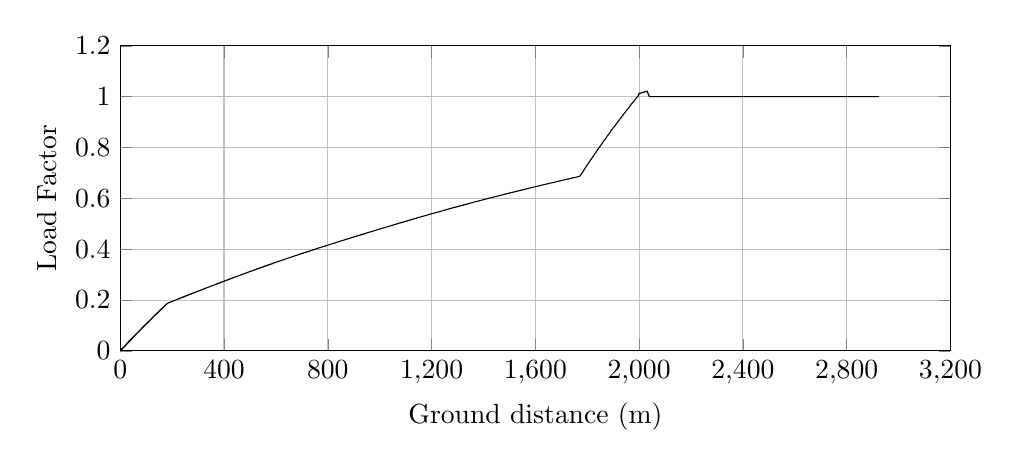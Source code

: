 %LoadFactor_vs_GroundDistance
\begin{tikzpicture}

\begin{axis}[
width=\textwidth,
height=0.45\textwidth,
scaled ticks=false, tick label style={/pgf/number format/fixed},
xmin=0.0,
xmax=3200,
xlabel={Ground distance (m)},
xtick={0,400,800,1200,1600,2000,2400,2800,3200},
xmajorgrids,
ymin=0.0,
ymax=1.20,
ylabel={Load Factor},
ytick={0,0.2,0.4,0.6,0.8,1,1.2},
ymajorgrids,
legend style={at={(1.03,0.5)},anchor=west,draw=black,fill=white,legend cell align=left}
]

\addplot [
color=black,
solid
]
table[row sep=crcr]{
1.36E-8	1.537E-11\\
3.027E-7	3.42E-10\\
2.959E-6	3.345E-9\\
1.539E-5	1.74E-8\\
5.361E-5	6.059E-8\\
1.622E-4	1.833E-7\\
3.721E-4	4.206E-7\\
6.84E-4	7.73E-7\\
0.001	1.241E-6\\
0.002	1.819E-6\\
0.002	2.509E-6\\
0.003	3.253E-6\\
0.004	4.163E-6\\
0.005	5.151E-6\\
0.006	6.283E-6\\
0.007	7.517E-6\\
0.008	8.81E-6\\
0.009	1.025E-5\\
0.01	1.181E-5\\
0.012	1.347E-5\\
0.013	1.521E-5\\
0.015	1.71E-5\\
0.017	1.911E-5\\
0.019	2.117E-5\\
0.021	2.341E-5\\
0.023	2.574E-5\\
0.025	2.821E-5\\
0.027	3.078E-5\\
0.03	3.346E-5\\
0.032	3.621E-5\\
0.035	3.913E-5\\
0.037	4.215E-5\\
0.04	4.53E-5\\
0.043	4.854E-5\\
0.046	5.189E-5\\
0.049	5.534E-5\\
0.052	5.891E-5\\
0.055	6.263E-5\\
0.059	6.644E-5\\
0.062	7.042E-5\\
0.066	7.454E-5\\
0.07	7.87E-5\\
0.073	8.302E-5\\
0.077	8.742E-5\\
0.081	9.195E-5\\
0.085	9.656E-5\\
0.09	1.013E-4\\
0.094	1.062E-4\\
0.098	1.112E-4\\
0.103	1.163E-4\\
0.108	1.216E-4\\
0.112	1.269E-4\\
0.117	1.324E-4\\
0.122	1.38E-4\\
0.127	1.438E-4\\
0.132	1.495E-4\\
0.138	1.555E-4\\
0.143	1.615E-4\\
0.148	1.676E-4\\
0.154	1.739E-4\\
0.16	1.804E-4\\
0.166	1.87E-4\\
0.172	1.938E-4\\
0.178	2.006E-4\\
0.184	2.075E-4\\
0.19	2.145E-4\\
0.196	2.217E-4\\
0.203	2.291E-4\\
0.21	2.367E-4\\
0.216	2.443E-4\\
0.223	2.52E-4\\
0.23	2.597E-4\\
0.237	2.679E-4\\
0.244	2.759E-4\\
0.251	2.84E-4\\
0.259	2.923E-4\\
0.266	3.007E-4\\
0.274	3.093E-4\\
0.282	3.18E-4\\
0.289	3.269E-4\\
0.298	3.36E-4\\
0.306	3.452E-4\\
0.314	3.544E-4\\
0.322	3.637E-4\\
0.33	3.731E-4\\
0.339	3.827E-4\\
0.347	3.923E-4\\
0.356	4.022E-4\\
0.365	4.125E-4\\
0.374	4.226E-4\\
0.384	4.331E-4\\
0.393	4.435E-4\\
0.402	4.541E-4\\
0.412	4.647E-4\\
0.421	4.758E-4\\
0.431	4.867E-4\\
0.441	4.982E-4\\
0.451	5.095E-4\\
0.461	5.209E-4\\
0.472	5.326E-4\\
0.482	5.443E-4\\
0.493	5.565E-4\\
0.504	5.685E-4\\
0.514	5.805E-4\\
0.525	5.93E-4\\
0.536	6.054E-4\\
0.547	6.176E-4\\
0.559	6.304E-4\\
0.57	6.432E-4\\
0.582	6.566E-4\\
0.594	6.7E-4\\
0.605	6.833E-4\\
0.617	6.966E-4\\
0.63	7.105E-4\\
0.642	7.243E-4\\
0.654	7.384E-4\\
0.667	7.527E-4\\
0.68	7.669E-4\\
0.693	7.815E-4\\
0.706	7.963E-4\\
0.718	8.107E-4\\
0.732	8.257E-4\\
0.745	8.406E-4\\
0.759	8.56E-4\\
0.773	8.716E-4\\
0.786	8.872E-4\\
0.8	9.031E-4\\
0.815	9.191E-4\\
0.829	9.356E-4\\
0.844	9.519E-4\\
0.858	9.68E-4\\
0.873	9.844E-4\\
0.888	0.001\\
0.903	0.001\\
0.918	0.001\\
0.934	0.001\\
0.949	0.001\\
0.965	0.001\\
0.98	0.001\\
0.996	0.001\\
1.012	0.001\\
1.028	0.001\\
1.044	0.001\\
1.061	0.001\\
1.077	0.001\\
1.094	0.001\\
1.111	0.001\\
1.128	0.001\\
1.145	0.001\\
1.162	0.001\\
1.18	0.001\\
1.198	0.001\\
1.215	0.001\\
1.234	0.001\\
1.252	0.001\\
1.27	0.001\\
1.289	0.001\\
1.308	0.001\\
1.327	0.001\\
1.346	0.002\\
1.365	0.002\\
1.385	0.002\\
1.405	0.002\\
1.425	0.002\\
1.445	0.002\\
1.466	0.002\\
1.485	0.002\\
1.505	0.002\\
1.526	0.002\\
1.546	0.002\\
1.567	0.002\\
1.588	0.002\\
1.609	0.002\\
1.63	0.002\\
1.652	0.002\\
1.674	0.002\\
1.696	0.002\\
1.717	0.002\\
1.74	0.002\\
1.763	0.002\\
1.786	0.002\\
1.809	0.002\\
1.832	0.002\\
1.856	0.002\\
1.879	0.002\\
1.903	0.002\\
1.927	0.002\\
1.952	0.002\\
1.976	0.002\\
2.0	0.002\\
2.025	0.002\\
2.05	0.002\\
2.075	0.002\\
2.1	0.002\\
2.126	0.002\\
2.152	0.002\\
2.177	0.002\\
2.203	0.002\\
2.23	0.003\\
2.257	0.003\\
2.284	0.003\\
2.311	0.003\\
2.339	0.003\\
2.366	0.003\\
2.394	0.003\\
2.422	0.003\\
2.45	0.003\\
2.479	0.003\\
2.507	0.003\\
2.535	0.003\\
2.563	0.003\\
2.592	0.003\\
2.621	0.003\\
2.65	0.003\\
2.68	0.003\\
2.709	0.003\\
2.74	0.003\\
2.77	0.003\\
2.801	0.003\\
2.832	0.003\\
2.862	0.003\\
2.893	0.003\\
2.924	0.003\\
2.955	0.003\\
2.987	0.003\\
3.019	0.003\\
3.051	0.003\\
3.083	0.003\\
3.115	0.003\\
3.149	0.004\\
3.182	0.004\\
3.214	0.004\\
3.248	0.004\\
3.282	0.004\\
3.316	0.004\\
3.351	0.004\\
3.386	0.004\\
3.422	0.004\\
3.456	0.004\\
3.491	0.004\\
3.526	0.004\\
3.561	0.004\\
3.597	0.004\\
3.633	0.004\\
3.67	0.004\\
3.708	0.004\\
3.745	0.004\\
3.783	0.004\\
3.821	0.004\\
3.859	0.004\\
3.897	0.004\\
3.935	0.004\\
3.974	0.004\\
4.012	0.005\\
4.052	0.005\\
4.09	0.005\\
4.129	0.005\\
4.168	0.005\\
4.208	0.005\\
4.248	0.005\\
4.289	0.005\\
4.33	0.005\\
4.371	0.005\\
4.412	0.005\\
4.454	0.005\\
4.495	0.005\\
4.537	0.005\\
4.581	0.005\\
4.623	0.005\\
4.666	0.005\\
4.709	0.005\\
4.752	0.005\\
4.796	0.005\\
4.841	0.005\\
4.885	0.005\\
4.929	0.006\\
4.973	0.006\\
5.017	0.006\\
5.063	0.006\\
5.108	0.006\\
5.154	0.006\\
5.199	0.006\\
5.244	0.006\\
5.292	0.006\\
5.338	0.006\\
5.386	0.006\\
5.434	0.006\\
5.481	0.006\\
5.53	0.006\\
5.579	0.006\\
5.626	0.006\\
5.675	0.006\\
5.725	0.006\\
5.774	0.006\\
5.826	0.007\\
5.874	0.007\\
5.923	0.007\\
5.973	0.007\\
6.023	0.007\\
6.074	0.007\\
6.125	0.007\\
6.177	0.007\\
6.23	0.007\\
6.283	0.007\\
6.335	0.007\\
6.388	0.007\\
6.441	0.007\\
6.495	0.007\\
6.55	0.007\\
6.604	0.007\\
6.658	0.007\\
6.712	0.007\\
6.767	0.008\\
6.822	0.008\\
6.877	0.008\\
6.934	0.008\\
6.989	0.008\\
7.046	0.008\\
7.103	0.008\\
7.16	0.008\\
7.218	0.008\\
7.277	0.008\\
7.335	0.008\\
7.393	0.008\\
7.452	0.008\\
7.512	0.008\\
7.573	0.008\\
7.632	0.009\\
7.693	0.009\\
7.753	0.009\\
7.814	0.009\\
7.876	0.009\\
7.938	0.009\\
8.001	0.009\\
8.065	0.009\\
8.127	0.009\\
8.19	0.009\\
8.253	0.009\\
8.316	0.009\\
8.38	0.009\\
8.445	0.009\\
8.51	0.009\\
8.574	0.01\\
8.639	0.01\\
8.707	0.01\\
8.773	0.01\\
8.839	0.01\\
8.906	0.01\\
8.972	0.01\\
9.039	0.01\\
9.107	0.01\\
9.175	0.01\\
9.244	0.01\\
9.312	0.01\\
9.382	0.01\\
9.451	0.011\\
9.521	0.011\\
9.591	0.011\\
9.662	0.011\\
9.734	0.011\\
9.806	0.011\\
9.878	0.011\\
9.952	0.011\\
10.024	0.011\\
10.096	0.011\\
10.168	0.011\\
10.241	0.011\\
10.315	0.011\\
10.39	0.012\\
10.465	0.012\\
10.541	0.012\\
10.618	0.012\\
10.693	0.012\\
10.77	0.012\\
10.847	0.012\\
10.925	0.012\\
11.003	0.012\\
11.082	0.012\\
11.159	0.012\\
11.239	0.012\\
11.317	0.013\\
11.396	0.013\\
11.478	0.013\\
11.557	0.013\\
11.637	0.013\\
11.718	0.013\\
11.8	0.013\\
11.882	0.013\\
11.964	0.013\\
12.046	0.013\\
12.13	0.013\\
12.214	0.014\\
12.296	0.014\\
12.381	0.014\\
12.465	0.014\\
12.55	0.014\\
12.635	0.014\\
12.721	0.014\\
12.807	0.014\\
12.893	0.014\\
12.978	0.014\\
13.065	0.014\\
13.152	0.015\\
13.241	0.015\\
13.33	0.015\\
13.417	0.015\\
13.507	0.015\\
13.596	0.015\\
13.687	0.015\\
13.779	0.015\\
13.873	0.015\\
13.964	0.015\\
14.056	0.016\\
14.149	0.016\\
14.243	0.016\\
14.339	0.016\\
14.431	0.016\\
14.524	0.016\\
14.619	0.016\\
14.715	0.016\\
14.81	0.016\\
14.903	0.016\\
15.001	0.017\\
15.098	0.017\\
15.197	0.017\\
15.295	0.017\\
15.393	0.017\\
15.49	0.017\\
15.588	0.017\\
15.688	0.017\\
15.787	0.017\\
15.887	0.018\\
15.988	0.018\\
16.088	0.018\\
16.191	0.018\\
16.292	0.018\\
16.396	0.018\\
16.498	0.018\\
16.601	0.018\\
16.706	0.018\\
16.811	0.019\\
16.918	0.019\\
17.023	0.019\\
17.129	0.019\\
17.235	0.019\\
17.341	0.019\\
17.448	0.019\\
17.557	0.019\\
17.666	0.019\\
17.775	0.02\\
17.885	0.02\\
17.996	0.02\\
18.109	0.02\\
18.22	0.02\\
18.333	0.02\\
18.445	0.02\\
18.557	0.02\\
18.669	0.021\\
18.782	0.021\\
18.896	0.021\\
19.009	0.021\\
19.124	0.021\\
19.241	0.021\\
19.355	0.021\\
19.47	0.021\\
19.585	0.022\\
19.705	0.022\\
19.821	0.022\\
19.941	0.022\\
20.061	0.022\\
20.177	0.022\\
20.298	0.022\\
20.42	0.022\\
20.542	0.023\\
20.662	0.023\\
20.784	0.023\\
20.904	0.023\\
21.028	0.023\\
21.148	0.023\\
21.271	0.023\\
21.393	0.024\\
21.514	0.024\\
21.637	0.024\\
21.759	0.024\\
21.885	0.024\\
22.01	0.024\\
22.136	0.024\\
22.264	0.024\\
22.393	0.025\\
22.521	0.025\\
22.649	0.025\\
22.775	0.025\\
22.903	0.025\\
23.032	0.025\\
23.163	0.025\\
23.295	0.026\\
23.427	0.026\\
23.559	0.026\\
23.687	0.026\\
23.818	0.026\\
23.948	0.026\\
24.077	0.026\\
24.21	0.027\\
24.345	0.027\\
24.477	0.027\\
24.61	0.027\\
24.747	0.027\\
24.883	0.027\\
25.017	0.027\\
25.154	0.028\\
25.29	0.028\\
25.425	0.028\\
25.562	0.028\\
25.701	0.028\\
25.837	0.028\\
25.975	0.028\\
26.003	0.029\\
26.021	0.029\\
26.031	0.029\\
26.058	0.029\\
26.061	0.029\\
26.064	0.029\\
26.066	0.029\\
26.068	0.029\\
26.07	0.029\\
26.078	0.029\\
26.103	0.029\\
26.167	0.029\\
26.298	0.029\\
26.427	0.029\\
26.556	0.029\\
26.686	0.029\\
26.818	0.029\\
26.949	0.03\\
27.08	0.03\\
27.215	0.03\\
27.348	0.03\\
27.482	0.03\\
27.617	0.03\\
27.753	0.03\\
27.889	0.031\\
28.024	0.031\\
28.161	0.031\\
28.298	0.031\\
28.435	0.031\\
28.574	0.031\\
28.714	0.031\\
28.853	0.032\\
28.992	0.032\\
29.133	0.032\\
29.275	0.032\\
29.416	0.032\\
29.558	0.032\\
29.702	0.033\\
29.847	0.033\\
29.99	0.033\\
30.132	0.033\\
30.277	0.033\\
30.422	0.033\\
30.566	0.033\\
30.712	0.034\\
30.857	0.034\\
31.007	0.034\\
31.154	0.034\\
31.303	0.034\\
31.451	0.034\\
31.603	0.035\\
31.755	0.035\\
31.906	0.035\\
32.056	0.035\\
32.21	0.035\\
32.36	0.035\\
32.512	0.036\\
32.665	0.036\\
32.821	0.036\\
32.977	0.036\\
33.131	0.036\\
33.289	0.036\\
33.444	0.037\\
33.6	0.037\\
33.757	0.037\\
33.917	0.037\\
34.074	0.037\\
34.233	0.037\\
34.393	0.038\\
34.554	0.038\\
34.714	0.038\\
34.876	0.038\\
35.037	0.038\\
35.2	0.038\\
35.363	0.039\\
35.527	0.039\\
35.691	0.039\\
35.855	0.039\\
36.017	0.039\\
36.182	0.04\\
36.349	0.04\\
36.514	0.04\\
36.681	0.04\\
36.846	0.04\\
37.013	0.04\\
37.182	0.041\\
37.351	0.041\\
37.52	0.041\\
37.69	0.041\\
37.86	0.041\\
38.028	0.042\\
38.199	0.042\\
38.373	0.042\\
38.547	0.042\\
38.719	0.042\\
38.892	0.042\\
39.062	0.043\\
39.238	0.043\\
39.412	0.043\\
39.585	0.043\\
39.761	0.043\\
39.937	0.044\\
40.114	0.044\\
40.291	0.044\\
40.468	0.044\\
40.646	0.044\\
40.824	0.045\\
41.001	0.045\\
41.18	0.045\\
41.36	0.045\\
41.539	0.045\\
41.72	0.045\\
41.899	0.046\\
42.081	0.046\\
42.265	0.046\\
42.445	0.046\\
42.627	0.046\\
42.811	0.047\\
42.994	0.047\\
43.178	0.047\\
43.362	0.047\\
43.546	0.047\\
43.732	0.048\\
43.917	0.048\\
44.105	0.048\\
44.294	0.048\\
44.479	0.048\\
44.665	0.049\\
44.852	0.049\\
45.038	0.049\\
45.227	0.049\\
45.416	0.049\\
45.605	0.05\\
45.794	0.05\\
45.987	0.05\\
46.178	0.05\\
46.368	0.05\\
46.559	0.051\\
46.751	0.051\\
46.942	0.051\\
47.137	0.051\\
47.334	0.051\\
47.53	0.052\\
47.723	0.052\\
47.919	0.052\\
48.113	0.052\\
48.311	0.052\\
48.509	0.053\\
48.705	0.053\\
48.903	0.053\\
49.1	0.053\\
49.297	0.054\\
49.495	0.054\\
49.694	0.054\\
49.895	0.054\\
50.097	0.054\\
50.296	0.055\\
50.498	0.055\\
50.7	0.055\\
50.903	0.055\\
51.105	0.055\\
51.308	0.056\\
51.51	0.056\\
51.714	0.056\\
51.918	0.056\\
52.121	0.057\\
52.326	0.057\\
52.532	0.057\\
52.739	0.057\\
52.944	0.057\\
53.154	0.058\\
53.361	0.058\\
53.571	0.058\\
53.778	0.058\\
53.988	0.058\\
54.196	0.059\\
54.407	0.059\\
54.617	0.059\\
54.827	0.059\\
55.04	0.06\\
55.254	0.06\\
55.467	0.06\\
55.681	0.06\\
55.895	0.061\\
56.109	0.061\\
56.326	0.061\\
56.542	0.061\\
56.761	0.061\\
56.977	0.062\\
57.196	0.062\\
57.413	0.062\\
57.634	0.062\\
57.854	0.063\\
58.074	0.063\\
58.294	0.063\\
58.516	0.063\\
58.738	0.063\\
58.96	0.064\\
59.183	0.064\\
59.406	0.064\\
59.631	0.064\\
59.856	0.065\\
60.084	0.065\\
60.308	0.065\\
60.535	0.065\\
60.764	0.066\\
60.991	0.066\\
61.218	0.066\\
61.447	0.066\\
61.674	0.067\\
61.907	0.067\\
62.137	0.067\\
62.366	0.067\\
62.596	0.068\\
62.828	0.068\\
63.06	0.068\\
63.293	0.068\\
63.526	0.069\\
63.76	0.069\\
63.993	0.069\\
64.231	0.069\\
64.471	0.069\\
64.709	0.07\\
64.949	0.07\\
65.187	0.07\\
65.427	0.07\\
65.666	0.071\\
65.909	0.071\\
66.151	0.071\\
66.395	0.071\\
66.638	0.072\\
66.882	0.072\\
67.124	0.072\\
67.368	0.073\\
67.616	0.073\\
67.861	0.073\\
68.11	0.073\\
68.356	0.074\\
68.605	0.074\\
68.855	0.074\\
69.104	0.074\\
69.358	0.075\\
69.612	0.075\\
69.863	0.075\\
70.117	0.075\\
70.371	0.076\\
70.625	0.076\\
70.88	0.076\\
71.135	0.076\\
71.395	0.077\\
71.653	0.077\\
71.915	0.077\\
72.172	0.077\\
72.433	0.078\\
72.693	0.078\\
72.956	0.078\\
73.217	0.079\\
73.482	0.079\\
73.743	0.079\\
74.008	0.079\\
74.275	0.08\\
74.545	0.08\\
74.816	0.08\\
75.083	0.08\\
75.354	0.081\\
75.628	0.081\\
75.899	0.081\\
76.17	0.082\\
76.443	0.082\\
76.716	0.082\\
76.993	0.082\\
77.27	0.083\\
77.548	0.083\\
77.826	0.083\\
78.104	0.084\\
78.386	0.084\\
78.669	0.084\\
78.954	0.084\\
79.237	0.085\\
79.519	0.085\\
79.806	0.085\\
80.092	0.086\\
80.379	0.086\\
80.669	0.086\\
80.96	0.087\\
81.251	0.087\\
81.543	0.087\\
81.836	0.087\\
82.131	0.088\\
82.428	0.088\\
82.728	0.088\\
83.027	0.089\\
83.33	0.089\\
83.63	0.089\\
83.93	0.09\\
84.234	0.09\\
84.537	0.09\\
84.841	0.091\\
85.148	0.091\\
85.455	0.091\\
85.762	0.091\\
86.072	0.092\\
86.384	0.092\\
86.697	0.092\\
87.012	0.093\\
87.327	0.093\\
87.645	0.093\\
87.962	0.094\\
88.278	0.094\\
88.601	0.094\\
88.921	0.095\\
89.242	0.095\\
89.566	0.095\\
89.888	0.096\\
90.214	0.096\\
90.541	0.096\\
90.867	0.097\\
91.197	0.097\\
91.527	0.097\\
91.856	0.098\\
92.191	0.098\\
92.528	0.098\\
92.867	0.099\\
93.203	0.099\\
93.537	0.099\\
93.876	0.1\\
94.209	0.1\\
94.55	0.1\\
94.891	0.101\\
95.231	0.101\\
95.574	0.101\\
95.914	0.102\\
96.257	0.102\\
96.6	0.103\\
96.942	0.103\\
97.286	0.103\\
97.629	0.104\\
97.971	0.104\\
98.312	0.104\\
98.656	0.105\\
99.001	0.105\\
99.35	0.105\\
99.695	0.106\\
100.041	0.106\\
100.386	0.106\\
100.729	0.107\\
101.074	0.107\\
101.419	0.107\\
101.763	0.108\\
102.111	0.108\\
102.456	0.108\\
102.798	0.109\\
103.141	0.109\\
103.485	0.109\\
103.829	0.11\\
104.172	0.11\\
104.512	0.111\\
104.86	0.111\\
105.205	0.111\\
105.548	0.112\\
105.888	0.112\\
106.233	0.112\\
106.575	0.113\\
106.916	0.113\\
107.257	0.113\\
107.599	0.114\\
107.937	0.114\\
108.275	0.114\\
108.288	0.114\\
108.3	0.114\\
108.309	0.114\\
108.317	0.114\\
108.325	0.114\\
108.339	0.114\\
108.351	0.114\\
108.395	0.114\\
108.53	0.115\\
108.799	0.115\\
109.105	0.115\\
109.415	0.115\\
109.723	0.116\\
110.032	0.116\\
110.341	0.116\\
110.653	0.117\\
110.971	0.117\\
111.289	0.117\\
111.609	0.118\\
111.928	0.118\\
112.248	0.118\\
112.572	0.119\\
112.895	0.119\\
113.22	0.119\\
113.549	0.12\\
113.877	0.12\\
114.209	0.12\\
114.541	0.121\\
114.878	0.121\\
115.216	0.121\\
115.555	0.122\\
115.897	0.122\\
116.24	0.122\\
116.585	0.123\\
116.928	0.123\\
117.275	0.123\\
117.624	0.124\\
117.974	0.124\\
118.327	0.125\\
118.682	0.125\\
119.039	0.125\\
119.397	0.126\\
119.755	0.126\\
120.113	0.126\\
120.474	0.127\\
120.841	0.127\\
121.205	0.127\\
121.573	0.128\\
121.941	0.128\\
122.31	0.129\\
122.683	0.129\\
123.053	0.129\\
123.428	0.13\\
123.804	0.13\\
124.178	0.13\\
124.552	0.131\\
124.926	0.131\\
125.305	0.132\\
125.681	0.132\\
126.061	0.132\\
126.445	0.133\\
126.827	0.133\\
127.207	0.133\\
127.593	0.134\\
127.971	0.134\\
128.355	0.135\\
128.737	0.135\\
129.12	0.135\\
129.501	0.136\\
129.884	0.136\\
130.268	0.137\\
130.652	0.137\\
131.037	0.137\\
131.423	0.138\\
131.809	0.138\\
132.193	0.138\\
132.58	0.139\\
132.962	0.139\\
133.345	0.14\\
133.728	0.14\\
134.115	0.14\\
134.501	0.141\\
134.886	0.141\\
135.27	0.142\\
135.651	0.142\\
136.035	0.142\\
136.417	0.143\\
136.799	0.143\\
137.18	0.143\\
137.564	0.144\\
137.945	0.144\\
138.33	0.145\\
138.713	0.145\\
139.096	0.145\\
139.48	0.146\\
139.863	0.146\\
140.247	0.147\\
140.632	0.147\\
141.016	0.147\\
141.4	0.148\\
141.784	0.148\\
142.167	0.148\\
142.552	0.149\\
142.936	0.149\\
143.322	0.15\\
143.706	0.15\\
144.09	0.15\\
144.477	0.151\\
144.864	0.151\\
145.248	0.151\\
145.63	0.152\\
146.013	0.152\\
146.397	0.153\\
146.78	0.153\\
147.165	0.153\\
147.547	0.154\\
147.931	0.154\\
148.315	0.155\\
148.7	0.155\\
149.087	0.155\\
149.471	0.156\\
149.855	0.156\\
150.238	0.156\\
150.622	0.157\\
151.008	0.157\\
151.395	0.158\\
151.78	0.158\\
152.165	0.158\\
152.551	0.159\\
152.94	0.159\\
153.325	0.159\\
153.712	0.16\\
154.1	0.16\\
154.489	0.161\\
154.879	0.161\\
155.268	0.161\\
155.656	0.162\\
156.044	0.162\\
156.435	0.163\\
156.821	0.163\\
157.211	0.163\\
157.6	0.164\\
157.99	0.164\\
158.381	0.164\\
158.773	0.165\\
159.164	0.165\\
159.554	0.166\\
159.946	0.166\\
160.338	0.166\\
160.73	0.167\\
161.124	0.167\\
161.519	0.167\\
161.914	0.168\\
162.31	0.168\\
162.706	0.169\\
163.103	0.169\\
163.5	0.169\\
163.896	0.17\\
164.293	0.17\\
164.688	0.171\\
165.086	0.171\\
165.485	0.171\\
165.883	0.172\\
166.282	0.172\\
166.683	0.173\\
167.085	0.173\\
167.486	0.173\\
167.889	0.174\\
168.29	0.174\\
168.692	0.174\\
169.097	0.175\\
169.501	0.175\\
169.907	0.176\\
170.312	0.176\\
170.718	0.176\\
171.124	0.177\\
171.533	0.177\\
171.942	0.178\\
172.35	0.178\\
172.76	0.178\\
173.171	0.179\\
173.583	0.179\\
173.993	0.18\\
174.401	0.18\\
174.816	0.18\\
175.23	0.181\\
175.643	0.181\\
176.054	0.182\\
176.469	0.182\\
176.883	0.182\\
177.3	0.183\\
177.719	0.183\\
178.135	0.184\\
178.555	0.184\\
178.975	0.184\\
179.397	0.185\\
179.818	0.185\\
180.241	0.186\\
180.666	0.186\\
181.09	0.186\\
181.514	0.187\\
181.611	0.187\\
181.938	0.187\\
182.363	0.187\\
183.208	0.188\\
184.086	0.188\\
184.964	0.188\\
185.846	0.189\\
186.726	0.189\\
187.618	0.19\\
188.504	0.19\\
189.393	0.19\\
190.283	0.191\\
191.176	0.191\\
192.066	0.191\\
192.962	0.192\\
193.856	0.192\\
194.761	0.193\\
195.671	0.193\\
196.574	0.193\\
197.491	0.194\\
198.403	0.194\\
199.321	0.194\\
200.235	0.195\\
201.149	0.195\\
202.068	0.196\\
202.986	0.196\\
203.91	0.196\\
204.835	0.197\\
205.762	0.197\\
206.694	0.197\\
207.628	0.198\\
208.56	0.198\\
209.499	0.199\\
210.44	0.199\\
211.375	0.199\\
212.318	0.2\\
213.271	0.2\\
214.218	0.201\\
215.175	0.201\\
216.132	0.201\\
217.082	0.202\\
218.037	0.202\\
218.992	0.202\\
219.953	0.203\\
220.913	0.203\\
221.882	0.204\\
222.853	0.204\\
223.821	0.204\\
224.792	0.205\\
225.779	0.205\\
226.759	0.206\\
227.738	0.206\\
228.719	0.206\\
229.716	0.207\\
230.713	0.207\\
231.71	0.208\\
232.71	0.208\\
233.705	0.208\\
234.71	0.209\\
235.714	0.209\\
236.732	0.21\\
237.747	0.21\\
238.761	0.211\\
239.785	0.211\\
240.81	0.211\\
241.835	0.212\\
242.864	0.212\\
243.891	0.213\\
244.925	0.213\\
245.954	0.213\\
246.987	0.214\\
248.037	0.214\\
249.07	0.215\\
250.122	0.215\\
251.191	0.216\\
252.253	0.216\\
253.306	0.216\\
254.37	0.217\\
255.431	0.217\\
256.51	0.218\\
257.591	0.218\\
258.684	0.219\\
259.764	0.219\\
260.858	0.219\\
261.944	0.22\\
263.042	0.22\\
264.16	0.221\\
265.27	0.221\\
266.384	0.222\\
267.485	0.222\\
268.591	0.223\\
269.716	0.223\\
270.845	0.223\\
271.989	0.224\\
273.129	0.224\\
274.26	0.225\\
275.414	0.225\\
276.574	0.226\\
277.726	0.226\\
278.873	0.227\\
280.029	0.227\\
281.177	0.228\\
282.352	0.228\\
283.552	0.228\\
284.758	0.229\\
285.942	0.229\\
287.122	0.23\\
288.338	0.23\\
289.546	0.231\\
290.762	0.231\\
291.975	0.232\\
293.197	0.232\\
294.443	0.233\\
295.675	0.233\\
296.914	0.234\\
298.177	0.234\\
299.457	0.235\\
300.711	0.235\\
301.969	0.236\\
303.249	0.236\\
304.511	0.237\\
305.789	0.237\\
307.057	0.238\\
308.361	0.238\\
309.644	0.239\\
310.935	0.239\\
312.225	0.24\\
313.534	0.24\\
314.841	0.241\\
316.14	0.241\\
317.444	0.242\\
318.746	0.242\\
320.063	0.243\\
321.376	0.243\\
322.716	0.244\\
324.024	0.244\\
325.343	0.245\\
326.667	0.246\\
327.979	0.246\\
329.294	0.247\\
330.619	0.247\\
331.929	0.248\\
333.24	0.248\\
334.558	0.249\\
335.863	0.249\\
337.168	0.25\\
338.482	0.25\\
339.774	0.251\\
341.077	0.251\\
342.377	0.252\\
343.662	0.252\\
344.931	0.253\\
346.209	0.253\\
347.479	0.254\\
348.746	0.254\\
350.002	0.255\\
351.263	0.255\\
352.522	0.256\\
353.784	0.256\\
355.036	0.257\\
356.284	0.257\\
356.533	0.257\\
356.702	0.257\\
356.786	0.257\\
356.843	0.257\\
356.888	0.257\\
356.919	0.257\\
356.962	0.257\\
356.986	0.257\\
356.996	0.257\\
357.006	0.257\\
357.054	0.257\\
357.209	0.257\\
357.668	0.258\\
358.588	0.258\\
359.661	0.258\\
360.745	0.259\\
361.83	0.259\\
362.927	0.26\\
364.029	0.26\\
365.137	0.261\\
366.249	0.261\\
367.361	0.261\\
368.486	0.262\\
369.616	0.262\\
370.756	0.263\\
371.904	0.263\\
373.045	0.264\\
374.198	0.264\\
375.354	0.265\\
376.514	0.265\\
377.684	0.265\\
378.858	0.266\\
380.037	0.266\\
381.222	0.267\\
382.417	0.267\\
383.615	0.268\\
384.821	0.268\\
386.044	0.269\\
387.276	0.269\\
388.51	0.27\\
389.737	0.27\\
390.981	0.271\\
392.232	0.271\\
393.481	0.272\\
394.742	0.272\\
396.02	0.273\\
397.28	0.273\\
398.573	0.274\\
399.85	0.274\\
401.123	0.275\\
402.424	0.275\\
403.732	0.276\\
405.036	0.276\\
406.339	0.277\\
407.651	0.277\\
408.96	0.278\\
410.276	0.278\\
411.591	0.279\\
412.912	0.279\\
414.226	0.28\\
415.534	0.28\\
416.846	0.281\\
418.159	0.281\\
419.473	0.282\\
420.801	0.282\\
422.123	0.283\\
423.434	0.283\\
424.749	0.284\\
426.052	0.284\\
427.362	0.285\\
428.662	0.285\\
429.975	0.286\\
431.282	0.286\\
432.578	0.287\\
433.876	0.287\\
435.176	0.288\\
436.477	0.288\\
437.777	0.289\\
439.072	0.289\\
440.345	0.29\\
441.63	0.29\\
442.911	0.291\\
444.191	0.291\\
445.464	0.292\\
446.739	0.292\\
448.014	0.293\\
449.29	0.293\\
450.55	0.294\\
451.814	0.294\\
453.07	0.294\\
454.332	0.295\\
455.585	0.295\\
456.842	0.296\\
458.098	0.296\\
459.335	0.297\\
460.593	0.297\\
461.841	0.298\\
463.084	0.298\\
464.336	0.299\\
465.589	0.299\\
466.826	0.3\\
468.071	0.3\\
469.307	0.301\\
470.558	0.301\\
471.799	0.302\\
473.035	0.302\\
474.272	0.302\\
475.509	0.303\\
476.748	0.303\\
477.987	0.304\\
479.227	0.304\\
480.46	0.305\\
481.696	0.305\\
482.927	0.306\\
484.152	0.306\\
485.38	0.307\\
486.615	0.307\\
487.844	0.308\\
489.07	0.308\\
490.3	0.309\\
491.524	0.309\\
492.755	0.309\\
493.988	0.31\\
495.215	0.31\\
496.434	0.311\\
497.656	0.311\\
498.877	0.312\\
500.106	0.312\\
501.333	0.313\\
502.565	0.313\\
503.783	0.314\\
505.002	0.314\\
506.229	0.314\\
507.458	0.315\\
508.683	0.315\\
509.918	0.316\\
511.142	0.316\\
512.366	0.317\\
513.589	0.317\\
514.807	0.318\\
516.031	0.318\\
517.256	0.319\\
518.48	0.319\\
519.706	0.319\\
520.932	0.32\\
522.16	0.32\\
523.391	0.321\\
524.614	0.321\\
525.84	0.322\\
527.062	0.322\\
528.297	0.323\\
529.526	0.323\\
530.761	0.323\\
531.993	0.324\\
533.225	0.324\\
534.458	0.325\\
535.688	0.325\\
536.92	0.326\\
538.149	0.326\\
539.381	0.327\\
540.61	0.327\\
541.85	0.328\\
543.083	0.328\\
544.319	0.328\\
545.559	0.329\\
546.791	0.329\\
548.034	0.33\\
549.272	0.33\\
550.517	0.331\\
551.762	0.331\\
552.998	0.332\\
554.243	0.332\\
555.484	0.333\\
556.732	0.333\\
557.98	0.333\\
559.227	0.334\\
560.477	0.334\\
561.725	0.335\\
562.976	0.335\\
564.223	0.336\\
565.476	0.336\\
566.728	0.337\\
567.981	0.337\\
569.242	0.337\\
570.508	0.338\\
571.765	0.338\\
573.023	0.339\\
574.28	0.339\\
575.542	0.34\\
576.806	0.34\\
578.07	0.341\\
579.338	0.341\\
580.602	0.342\\
581.871	0.342\\
583.148	0.342\\
584.416	0.343\\
585.693	0.343\\
586.969	0.344\\
588.24	0.344\\
589.52	0.345\\
590.802	0.345\\
592.079	0.346\\
593.361	0.346\\
594.649	0.347\\
595.935	0.347\\
597.219	0.347\\
598.503	0.348\\
599.797	0.348\\
601.085	0.349\\
602.369	0.349\\
603.665	0.35\\
604.965	0.35\\
606.263	0.351\\
607.56	0.351\\
608.86	0.352\\
610.163	0.352\\
611.464	0.353\\
612.771	0.353\\
614.077	0.353\\
615.387	0.354\\
616.703	0.354\\
618.012	0.355\\
619.317	0.355\\
620.634	0.356\\
621.945	0.356\\
623.258	0.357\\
624.583	0.357\\
625.911	0.358\\
627.234	0.358\\
628.561	0.358\\
629.891	0.359\\
631.225	0.359\\
632.564	0.36\\
633.902	0.36\\
635.24	0.361\\
636.579	0.361\\
637.914	0.362\\
639.259	0.362\\
640.608	0.363\\
641.956	0.363\\
643.311	0.364\\
644.664	0.364\\
646.02	0.365\\
647.377	0.365\\
648.743	0.366\\
650.104	0.366\\
651.474	0.366\\
652.844	0.367\\
654.218	0.367\\
655.589	0.368\\
656.967	0.368\\
658.344	0.369\\
659.729	0.369\\
661.112	0.37\\
662.505	0.37\\
663.89	0.371\\
665.274	0.371\\
666.664	0.372\\
668.064	0.372\\
669.464	0.373\\
670.868	0.373\\
672.28	0.374\\
673.687	0.374\\
675.104	0.375\\
676.515	0.375\\
677.931	0.376\\
679.355	0.376\\
680.773	0.376\\
682.187	0.377\\
683.616	0.377\\
685.054	0.378\\
686.485	0.378\\
687.926	0.379\\
689.363	0.379\\
690.804	0.38\\
692.255	0.38\\
693.702	0.381\\
695.156	0.381\\
696.621	0.382\\
698.087	0.382\\
699.546	0.383\\
701.012	0.383\\
702.477	0.384\\
703.946	0.384\\
705.421	0.385\\
706.9	0.385\\
708.391	0.386\\
709.88	0.386\\
711.378	0.387\\
712.878	0.387\\
714.376	0.388\\
715.889	0.388\\
717.397	0.389\\
718.907	0.389\\
720.424	0.39\\
721.946	0.39\\
723.47	0.391\\
725.0	0.391\\
726.537	0.392\\
728.08	0.392\\
729.622	0.393\\
731.164	0.393\\
732.727	0.394\\
734.285	0.394\\
735.849	0.395\\
737.425	0.396\\
739.003	0.396\\
740.578	0.397\\
742.166	0.397\\
743.75	0.398\\
745.346	0.398\\
746.947	0.399\\
748.555	0.399\\
750.165	0.4\\
751.79	0.4\\
753.408	0.401\\
755.042	0.401\\
756.679	0.402\\
758.326	0.402\\
759.981	0.403\\
761.628	0.404\\
763.286	0.404\\
764.955	0.405\\
766.632	0.405\\
768.308	0.406\\
769.998	0.406\\
771.693	0.407\\
773.39	0.407\\
775.099	0.408\\
776.822	0.408\\
778.548	0.409\\
780.284	0.41\\
782.033	0.41\\
783.779	0.411\\
785.535	0.411\\
787.304	0.412\\
789.078	0.412\\
790.859	0.413\\
792.656	0.414\\
794.459	0.414\\
796.29	0.415\\
798.116	0.415\\
799.954	0.416\\
801.805	0.417\\
803.671	0.417\\
805.542	0.418\\
807.438	0.418\\
809.334	0.419\\
811.251	0.42\\
813.18	0.42\\
815.14	0.421\\
817.096	0.422\\
819.087	0.422\\
821.091	0.423\\
823.104	0.423\\
825.141	0.424\\
827.199	0.425\\
829.284	0.425\\
831.386	0.426\\
833.518	0.427\\
835.651	0.428\\
837.816	0.428\\
840.018	0.429\\
842.244	0.43\\
844.487	0.43\\
846.751	0.431\\
849.044	0.432\\
851.371	0.433\\
853.711	0.433\\
856.074	0.434\\
858.435	0.435\\
860.792	0.436\\
863.151	0.436\\
865.51	0.437\\
867.825	0.438\\
870.117	0.439\\
872.401	0.439\\
874.672	0.44\\
876.911	0.441\\
879.139	0.441\\
881.325	0.442\\
883.502	0.443\\
885.633	0.443\\
887.766	0.444\\
889.873	0.445\\
891.969	0.445\\
894.052	0.446\\
896.109	0.447\\
898.156	0.447\\
900.182	0.448\\
902.197	0.449\\
904.2	0.449\\
906.176	0.45\\
908.146	0.451\\
910.101	0.451\\
912.054	0.452\\
913.987	0.452\\
915.909	0.453\\
917.824	0.454\\
919.724	0.454\\
921.614	0.455\\
923.5	0.455\\
925.37	0.456\\
927.237	0.457\\
929.095	0.457\\
929.463	0.457\\
929.74	0.457\\
929.981	0.457\\
930.134	0.457\\
930.239	0.457\\
930.312	0.458\\
930.374	0.458\\
930.443	0.458\\
930.514	0.458\\
930.533	0.458\\
930.554	0.458\\
930.67	0.458\\
931.174	0.458\\
932.919	0.458\\
934.723	0.459\\
936.534	0.459\\
938.356	0.46\\
940.182	0.461\\
942.022	0.461\\
943.874	0.462\\
945.747	0.462\\
947.63	0.463\\
949.523	0.464\\
951.425	0.464\\
953.344	0.465\\
955.289	0.465\\
957.238	0.466\\
959.202	0.467\\
961.181	0.467\\
963.171	0.468\\
965.179	0.468\\
967.202	0.469\\
969.248	0.47\\
971.311	0.47\\
973.392	0.471\\
975.5	0.472\\
977.634	0.472\\
979.771	0.473\\
981.93	0.474\\
984.113	0.474\\
986.315	0.475\\
988.537	0.476\\
990.783	0.476\\
993.035	0.477\\
995.303	0.478\\
997.595	0.479\\
999.895	0.479\\
1002.196	0.48\\
1004.523	0.481\\
1006.844	0.481\\
1009.154	0.482\\
1011.461	0.483\\
1013.755	0.484\\
1016.05	0.484\\
1018.35	0.485\\
1020.644	0.486\\
1022.914	0.486\\
1025.162	0.487\\
1027.41	0.488\\
1029.645	0.488\\
1031.878	0.489\\
1034.088	0.49\\
1036.261	0.49\\
1038.454	0.491\\
1040.606	0.492\\
1042.758	0.492\\
1044.895	0.493\\
1047.026	0.494\\
1049.137	0.494\\
1051.257	0.495\\
1053.359	0.496\\
1055.455	0.496\\
1057.534	0.497\\
1059.607	0.498\\
1061.673	0.498\\
1063.726	0.499\\
1065.774	0.499\\
1067.813	0.5\\
1069.86	0.501\\
1071.887	0.501\\
1073.913	0.502\\
1075.938	0.503\\
1077.953	0.503\\
1079.966	0.504\\
1081.964	0.504\\
1083.96	0.505\\
1085.951	0.506\\
1087.94	0.506\\
1089.919	0.507\\
1091.896	0.507\\
1093.864	0.508\\
1095.831	0.509\\
1097.802	0.509\\
1099.763	0.51\\
1101.717	0.51\\
1103.672	0.511\\
1105.616	0.511\\
1107.566	0.512\\
1109.508	0.513\\
1111.458	0.513\\
1113.407	0.514\\
1115.354	0.514\\
1117.305	0.515\\
1119.243	0.516\\
1121.17	0.516\\
1123.107	0.517\\
1125.032	0.517\\
1126.962	0.518\\
1128.888	0.518\\
1130.802	0.519\\
1132.726	0.52\\
1134.656	0.52\\
1136.582	0.521\\
1138.493	0.521\\
1140.409	0.522\\
1142.321	0.522\\
1144.234	0.523\\
1146.137	0.524\\
1148.042	0.524\\
1149.957	0.525\\
1151.86	0.525\\
1153.765	0.526\\
1155.681	0.526\\
1157.58	0.527\\
1159.492	0.527\\
1161.396	0.528\\
1163.304	0.529\\
1165.204	0.529\\
1167.097	0.53\\
1168.994	0.53\\
1170.899	0.531\\
1172.805	0.531\\
1174.704	0.532\\
1176.6	0.532\\
1178.5	0.533\\
1180.405	0.534\\
1182.304	0.534\\
1184.21	0.535\\
1186.115	0.535\\
1188.014	0.536\\
1189.911	0.536\\
1191.819	0.537\\
1193.717	0.537\\
1195.62	0.538\\
1197.525	0.539\\
1199.429	0.539\\
1201.329	0.54\\
1203.23	0.54\\
1205.135	0.541\\
1207.048	0.541\\
1208.961	0.542\\
1210.873	0.542\\
1212.784	0.543\\
1214.688	0.544\\
1216.591	0.544\\
1218.493	0.545\\
1220.403	0.545\\
1222.315	0.546\\
1224.224	0.546\\
1226.133	0.547\\
1228.042	0.547\\
1229.959	0.548\\
1231.872	0.548\\
1233.79	0.549\\
1235.712	0.55\\
1237.623	0.55\\
1239.546	0.551\\
1241.469	0.551\\
1243.396	0.552\\
1245.329	0.552\\
1247.252	0.553\\
1249.174	0.553\\
1251.103	0.554\\
1253.028	0.554\\
1254.954	0.555\\
1256.874	0.556\\
1258.801	0.556\\
1260.725	0.557\\
1262.664	0.557\\
1264.598	0.558\\
1266.537	0.558\\
1268.473	0.559\\
1270.421	0.559\\
1272.356	0.56\\
1274.294	0.56\\
1276.227	0.561\\
1278.175	0.562\\
1280.118	0.562\\
1282.064	0.563\\
1284.015	0.563\\
1285.965	0.564\\
1287.914	0.564\\
1289.868	0.565\\
1291.823	0.565\\
1293.784	0.566\\
1295.74	0.566\\
1297.702	0.567\\
1299.664	0.567\\
1301.634	0.568\\
1303.614	0.569\\
1305.588	0.569\\
1307.558	0.57\\
1309.537	0.57\\
1311.51	0.571\\
1313.487	0.571\\
1315.464	0.572\\
1317.452	0.572\\
1319.434	0.573\\
1321.428	0.573\\
1323.415	0.574\\
1325.409	0.575\\
1327.409	0.575\\
1329.412	0.576\\
1331.416	0.576\\
1333.416	0.577\\
1335.417	0.577\\
1337.421	0.578\\
1339.427	0.578\\
1341.429	0.579\\
1343.44	0.58\\
1345.452	0.58\\
1347.466	0.581\\
1349.487	0.581\\
1351.5	0.582\\
1353.533	0.582\\
1355.563	0.583\\
1357.589	0.583\\
1359.631	0.584\\
1361.665	0.584\\
1363.7	0.585\\
1365.743	0.586\\
1367.787	0.586\\
1369.834	0.587\\
1371.882	0.587\\
1373.929	0.588\\
1375.985	0.588\\
1378.042	0.589\\
1380.104	0.589\\
1382.169	0.59\\
1384.24	0.591\\
1386.306	0.591\\
1388.377	0.592\\
1390.448	0.592\\
1392.53	0.593\\
1394.608	0.593\\
1396.697	0.594\\
1398.786	0.594\\
1400.885	0.595\\
1402.975	0.596\\
1405.075	0.596\\
1407.185	0.597\\
1409.294	0.597\\
1411.399	0.598\\
1413.522	0.598\\
1415.641	0.599\\
1417.764	0.599\\
1419.888	0.6\\
1422.021	0.601\\
1424.149	0.601\\
1426.286	0.602\\
1428.431	0.602\\
1430.581	0.603\\
1432.732	0.603\\
1434.889	0.604\\
1437.043	0.604\\
1439.213	0.605\\
1441.38	0.606\\
1443.551	0.606\\
1445.732	0.607\\
1447.91	0.607\\
1450.094	0.608\\
1452.28	0.608\\
1454.465	0.609\\
1456.657	0.61\\
1458.843	0.61\\
1461.049	0.611\\
1463.251	0.611\\
1465.453	0.612\\
1467.663	0.612\\
1469.88	0.613\\
1472.101	0.614\\
1474.319	0.614\\
1476.537	0.615\\
1478.765	0.615\\
1481.006	0.616\\
1483.241	0.616\\
1485.481	0.617\\
1487.727	0.618\\
1489.995	0.618\\
1492.262	0.619\\
1494.532	0.619\\
1496.807	0.62\\
1499.089	0.621\\
1501.376	0.621\\
1503.664	0.622\\
1505.958	0.622\\
1508.252	0.623\\
1510.562	0.623\\
1512.875	0.624\\
1515.195	0.625\\
1517.529	0.625\\
1519.864	0.626\\
1522.2	0.626\\
1524.541	0.627\\
1526.888	0.628\\
1529.239	0.628\\
1531.59	0.629\\
1533.946	0.629\\
1536.313	0.63\\
1538.693	0.631\\
1541.08	0.631\\
1543.475	0.632\\
1545.878	0.632\\
1548.28	0.633\\
1550.685	0.634\\
1553.108	0.634\\
1555.535	0.635\\
1557.966	0.635\\
1560.402	0.636\\
1562.846	0.637\\
1565.288	0.637\\
1567.757	0.638\\
1570.223	0.638\\
1572.697	0.639\\
1575.183	0.64\\
1577.661	0.64\\
1580.155	0.641\\
1582.669	0.642\\
1585.184	0.642\\
1587.71	0.643\\
1590.247	0.643\\
1592.783	0.644\\
1595.33	0.645\\
1597.891	0.645\\
1600.452	0.646\\
1603.024	0.647\\
1605.621	0.647\\
1608.207	0.648\\
1610.812	0.648\\
1613.428	0.649\\
1616.049	0.65\\
1618.677	0.65\\
1621.315	0.651\\
1623.976	0.652\\
1626.638	0.652\\
1629.309	0.653\\
1632.005	0.654\\
1634.706	0.654\\
1637.412	0.655\\
1640.133	0.656\\
1642.885	0.656\\
1645.633	0.657\\
1648.398	0.658\\
1651.182	0.658\\
1653.982	0.659\\
1656.789	0.66\\
1659.607	0.66\\
1662.455	0.661\\
1665.306	0.662\\
1668.179	0.662\\
1671.062	0.663\\
1673.979	0.664\\
1676.909	0.664\\
1679.853	0.665\\
1682.834	0.666\\
1685.82	0.667\\
1688.841	0.667\\
1691.866	0.668\\
1694.94	0.669\\
1698.015	0.67\\
1701.114	0.67\\
1704.227	0.671\\
1707.393	0.672\\
1710.573	0.673\\
1713.78	0.673\\
1717.041	0.674\\
1720.323	0.675\\
1723.649	0.676\\
1727.006	0.676\\
1730.431	0.677\\
1733.905	0.678\\
1737.417	0.679\\
1741.002	0.68\\
1744.625	0.681\\
1748.315	0.681\\
1752.073	0.682\\
1755.929	0.683\\
1759.859	0.684\\
1763.908	0.685\\
1766.99	0.686\\
1768.016	0.686\\
1772.202	0.688\\
1776.448	0.695\\
1780.705	0.701\\
1784.92	0.708\\
1789.072	0.714\\
1793.108	0.721\\
1797.07	0.727\\
1800.928	0.733\\
1804.696	0.738\\
1808.394	0.744\\
1812.023	0.75\\
1815.588	0.755\\
1819.092	0.76\\
1822.57	0.765\\
1825.996	0.77\\
1829.387	0.776\\
1832.7	0.78\\
1836.004	0.785\\
1839.268	0.79\\
1842.508	0.795\\
1845.723	0.8\\
1848.899	0.804\\
1852.057	0.809\\
1855.187	0.813\\
1858.289	0.818\\
1861.36	0.822\\
1864.419	0.827\\
1867.452	0.831\\
1870.485	0.835\\
1873.491	0.839\\
1876.483	0.844\\
1879.46	0.848\\
1882.403	0.852\\
1885.335	0.856\\
1888.272	0.86\\
1891.167	0.864\\
1891.282	0.868\\
1891.374	0.868\\
1891.402	0.868\\
1891.44	0.868\\
1891.647	0.868\\
1892.318	0.868\\
1894.827	0.87\\
1897.814	0.874\\
1900.818	0.878\\
1903.863	0.882\\
1906.915	0.886\\
1909.992	0.89\\
1913.089	0.894\\
1916.215	0.899\\
1919.356	0.903\\
1922.551	0.907\\
1925.763	0.912\\
1928.989	0.916\\
1932.25	0.92\\
1935.555	0.925\\
1938.88	0.929\\
1942.239	0.934\\
1945.647	0.938\\
1949.091	0.943\\
1952.562	0.947\\
1956.081	0.952\\
1959.649	0.956\\
1963.262	0.961\\
1966.905	0.966\\
1970.606	0.971\\
1974.342	0.976\\
1978.142	0.98\\
1981.962	0.985\\
1985.808	0.99\\
1989.692	0.995\\
1993.583	1.0\\
1997.453	1.005\\
1997.712	1.009\\
1997.964	1.009\\
1998.218	1.01\\
1998.468	1.01\\
1998.721	1.01\\
1998.98	1.011\\
1999.232	1.011\\
1999.469	1.011\\
1999.712	1.012\\
1999.945	1.012\\
2000.158	1.012\\
2000.384	1.012\\
2000.623	1.013\\
2000.866	1.013\\
2001.119	1.013\\
2001.379	1.013\\
2001.627	1.013\\
2001.873	1.013\\
2002.126	1.013\\
2002.361	1.013\\
2002.612	1.013\\
2002.866	1.013\\
2003.113	1.013\\
2003.369	1.013\\
2003.627	1.013\\
2003.887	1.014\\
2004.141	1.014\\
2004.394	1.014\\
2004.644	1.014\\
2004.898	1.014\\
2005.157	1.014\\
2005.4	1.014\\
2005.66	1.014\\
2005.92	1.014\\
2006.178	1.014\\
2006.421	1.014\\
2006.658	1.014\\
2006.892	1.014\\
2007.149	1.015\\
2007.406	1.015\\
2007.643	1.015\\
2007.904	1.015\\
2008.159	1.015\\
2008.406	1.015\\
2008.655	1.015\\
2008.899	1.015\\
2009.144	1.015\\
2009.396	1.015\\
2009.657	1.015\\
2009.915	1.015\\
2010.156	1.016\\
2010.416	1.016\\
2010.672	1.016\\
2010.932	1.016\\
2011.178	1.016\\
2011.43	1.016\\
2011.665	1.016\\
2011.926	1.016\\
2012.185	1.016\\
2012.44	1.016\\
2012.695	1.016\\
2012.933	1.016\\
2013.188	1.016\\
2013.442	1.017\\
2013.699	1.017\\
2013.959	1.017\\
2014.22	1.017\\
2014.479	1.017\\
2014.742	1.017\\
2015.003	1.017\\
2015.262	1.017\\
2015.524	1.017\\
2015.781	1.017\\
2016.043	1.017\\
2016.301	1.017\\
2016.544	1.018\\
2016.79	1.018\\
2017.047	1.018\\
2017.299	1.018\\
2017.551	1.018\\
2017.802	1.018\\
2018.064	1.018\\
2018.321	1.018\\
2018.582	1.018\\
2018.825	1.018\\
2019.083	1.018\\
2019.345	1.018\\
2019.605	1.018\\
2019.848	1.019\\
2020.107	1.019\\
2020.357	1.019\\
2020.62	1.019\\
2020.879	1.019\\
2021.128	1.019\\
2021.389	1.019\\
2021.634	1.019\\
2021.867	1.019\\
2022.118	1.019\\
2022.375	1.019\\
2022.626	1.019\\
2022.882	1.019\\
2023.137	1.02\\
2023.401	1.02\\
2023.662	1.02\\
2023.926	1.02\\
2024.182	1.02\\
2024.444	1.02\\
2024.708	1.02\\
2024.97	1.02\\
2025.234	1.02\\
2025.5	1.02\\
2025.763	1.02\\
2026.028	1.02\\
2026.292	1.02\\
2026.547	1.021\\
2026.792	1.021\\
2027.058	1.021\\
2027.316	1.021\\
2027.581	1.021\\
2027.841	1.021\\
2028.099	1.021\\
2028.365	1.021\\
2028.618	1.021\\
2028.877	1.021\\
2029.144	1.021\\
2029.404	1.021\\
2029.641	1.022\\
2029.901	1.022\\
2030.141	1.022\\
2030.31	1.022\\
2030.397	1.022\\
2030.653	1.022\\
2030.921	1.021\\
2031.188	1.02\\
2031.442	1.02\\
2031.689	1.019\\
2031.954	1.018\\
2032.214	1.018\\
2032.475	1.017\\
2032.734	1.017\\
2032.999	1.016\\
2033.253	1.015\\
2033.52	1.015\\
2033.781	1.014\\
2034.024	1.013\\
2034.279	1.013\\
2034.535	1.012\\
2034.8	1.012\\
2035.066	1.011\\
2035.318	1.01\\
2035.567	1.01\\
2035.831	1.009\\
2036.07	1.008\\
2036.329	1.008\\
2036.594	1.007\\
2036.857	1.007\\
2037.11	1.006\\
2037.358	1.005\\
2037.61	1.005\\
2037.875	1.004\\
2038.13	1.003\\
2038.395	1.003\\
2038.658	1.002\\
2038.925	1.002\\
2039.19	1.001\\
2039.438	1.0\\
2039.673	1.0\\
2039.91	1.0\\
2040.172	1.0\\
2040.433	1.0\\
2041.013	1.0\\
2041.641	1.0\\
2042.578	1.0\\
2043.493	1.0\\
2044.406	1.0\\
2045.676	1.0\\
2046.766	1.0\\
2047.412	1.0\\
2048.08	1.0\\
2048.723	1.0\\
2049.573	1.0\\
2050.411	1.0\\
2051.031	1.0\\
2051.673	1.0\\
2052.43	1.0\\
2053.162	1.0\\
2053.904	1.0\\
2054.544	1.0\\
2055.227	1.0\\
2055.817	1.0\\
2056.597	1.0\\
2057.304	1.0\\
2057.976	1.0\\
2058.701	1.0\\
2059.363	1.0\\
2060.336	1.0\\
2061.481	1.0\\
2062.762	1.0\\
2063.987	1.0\\
2064.823	1.0\\
2065.92	1.0\\
2067.128	1.0\\
2068.141	1.0\\
2069.126	1.0\\
2069.945	1.0\\
2070.812	1.0\\
2071.405	1.0\\
2072.118	1.0\\
2072.725	1.0\\
2073.275	1.0\\
2073.871	1.0\\
2074.684	1.0\\
2075.494	1.0\\
2076.231	1.0\\
2077.046	1.0\\
2078.122	1.0\\
2079.259	1.0\\
2080.482	1.0\\
2081.393	1.0\\
2082.27	1.0\\
2083.204	1.0\\
2084.084	1.0\\
2084.974	1.0\\
2085.791	1.0\\
2086.889	1.0\\
2087.782	1.0\\
2088.605	1.0\\
2089.509	1.0\\
2090.423	1.0\\
2091.387	1.0\\
2092.361	1.0\\
2093.286	1.0\\
2094.15	1.0\\
2095.091	1.0\\
2096.096	1.0\\
2097.013	1.0\\
2097.965	1.0\\
2098.825	1.0\\
2099.658	1.0\\
2100.348	1.0\\
2101.01	1.0\\
2101.749	1.0\\
2102.488	1.0\\
2103.242	1.0\\
2103.964	1.0\\
2105.069	1.0\\
2105.989	1.0\\
2106.736	1.0\\
2107.529	1.0\\
2108.26	1.0\\
2108.923	1.0\\
2109.571	1.0\\
2110.099	1.0\\
2110.575	1.0\\
2111.201	1.0\\
2111.775	1.0\\
2112.391	1.0\\
2113.292	1.0\\
2114.237	1.0\\
2115.199	1.0\\
2116.066	1.0\\
2116.908	1.0\\
2117.657	1.0\\
2118.917	1.0\\
2120.088	1.0\\
2121.381	1.0\\
2122.49	1.0\\
2123.679	1.0\\
2124.462	1.0\\
2125.367	1.0\\
2126.36	1.0\\
2127.294	1.0\\
2128.147	1.0\\
2129.073	1.0\\
2129.881	1.0\\
2130.459	1.0\\
2131.284	1.0\\
2132.08	1.0\\
2133.047	1.0\\
2133.927	1.0\\
2135.051	1.0\\
2136.117	1.0\\
2137.284	1.0\\
2138.473	1.0\\
2139.776	1.0\\
2141.07	1.0\\
2142.056	1.0\\
2142.953	1.0\\
2143.89	1.0\\
2144.779	1.0\\
2145.552	1.0\\
2146.257	1.0\\
2147.13	1.0\\
2148.089	1.0\\
2149.107	1.0\\
2150.044	1.0\\
2150.945	1.0\\
2151.915	1.0\\
2153.194	1.0\\
2154.166	1.0\\
2155.235	1.0\\
2156.096	1.0\\
2157.007	1.0\\
2157.862	1.0\\
2159.132	1.0\\
2160.083	1.0\\
2161.336	1.0\\
2162.201	1.0\\
2163.231	1.0\\
2164.307	1.0\\
2165.249	1.0\\
2166.263	1.0\\
2167.284	1.0\\
2168.169	1.0\\
2169.005	1.0\\
2170.272	1.0\\
2171.419	1.0\\
2172.521	1.0\\
2173.468	1.0\\
2174.44	1.0\\
2175.39	1.0\\
2176.315	1.0\\
2177.583	1.0\\
2178.573	1.0\\
2179.757	1.0\\
2180.908	1.0\\
2181.68	1.0\\
2182.647	1.0\\
2183.677	1.0\\
2184.528	1.0\\
2185.461	1.0\\
2186.472	1.0\\
2187.475	1.0\\
2188.659	1.0\\
2189.29	1.0\\
2190.088	1.0\\
2190.827	1.0\\
2191.699	1.0\\
2192.597	1.0\\
2193.656	1.0\\
2194.777	1.0\\
2195.833	1.0\\
2196.907	1.0\\
2198.202	1.0\\
2199.393	1.0\\
2200.541	1.0\\
2201.511	1.0\\
2202.484	1.0\\
2203.396	1.0\\
2204.43	1.0\\
2205.478	1.0\\
2206.423	1.0\\
2207.421	1.0\\
2208.402	1.0\\
2209.544	1.0\\
2210.574	1.0\\
2211.842	1.0\\
2213.253	1.0\\
2214.661	1.0\\
2216.017	1.0\\
2217.414	1.0\\
2218.555	1.0\\
2219.616	1.0\\
2220.87	1.0\\
2222.02	1.0\\
2223.1	1.0\\
2224.115	1.0\\
2225.132	1.0\\
2226.331	1.0\\
2227.578	1.0\\
2228.703	1.0\\
2229.798	1.0\\
2231.013	1.0\\
2232.315	1.0\\
2233.596	1.0\\
2234.838	1.0\\
2235.706	1.0\\
2236.681	1.0\\
2237.61	1.0\\
2238.49	1.0\\
2239.44	1.0\\
2240.548	1.0\\
2241.428	1.0\\
2242.251	1.0\\
2243.135	1.0\\
2244.025	1.0\\
2244.8	1.0\\
2246.129	1.0\\
2247.357	1.0\\
2248.58	1.0\\
2249.851	1.0\\
2250.947	1.0\\
2252.027	1.0\\
2253.361	1.0\\
2254.384	1.0\\
2255.415	1.0\\
2256.545	1.0\\
2257.644	1.0\\
2259.141	1.0\\
2260.619	1.0\\
2261.697	1.0\\
2262.712	1.0\\
2263.531	1.0\\
2264.585	1.0\\
2265.469	1.0\\
2266.518	1.0\\
2267.708	1.0\\
2268.914	1.0\\
2269.685	1.0\\
2271.055	1.0\\
2272.492	1.0\\
2273.97	1.0\\
2275.021	1.0\\
2276.325	1.0\\
2277.76	1.0\\
2278.813	1.0\\
2279.872	1.0\\
2281.381	1.0\\
2282.554	1.0\\
2284.03	1.0\\
2285.5	1.0\\
2286.718	1.0\\
2287.631	1.0\\
2288.594	1.0\\
2289.529	1.0\\
2290.455	1.0\\
2291.39	1.0\\
2292.617	1.0\\
2293.812	1.0\\
2295.034	1.0\\
2296.106	1.0\\
2297.183	1.0\\
2298.555	1.0\\
2299.747	1.0\\
2301.23	1.0\\
2302.615	1.0\\
2303.803	1.0\\
2305.002	1.0\\
2305.938	1.0\\
2307.282	1.0\\
2308.847	1.0\\
2310.377	1.0\\
2311.793	1.0\\
2313.217	1.0\\
2314.453	1.0\\
2315.707	1.0\\
2316.885	1.0\\
2318.305	1.0\\
2319.816	1.0\\
2321.257	1.0\\
2322.711	1.0\\
2324.275	1.0\\
2325.556	1.0\\
2326.744	1.0\\
2327.906	1.0\\
2328.971	1.0\\
2330.121	1.0\\
2331.192	1.0\\
2332.268	1.0\\
2333.294	1.0\\
2334.245	1.0\\
2335.169	1.0\\
2336.225	1.0\\
2337.301	1.0\\
2338.494	1.0\\
2339.855	1.0\\
2340.775	1.0\\
2341.772	1.0\\
2342.704	1.0\\
2344.269	1.0\\
2345.398	1.0\\
2346.637	1.0\\
2348.04	1.0\\
2349.299	1.0\\
2350.355	1.0\\
2351.882	1.0\\
2353.237	1.0\\
2354.813	1.0\\
2356.296	1.0\\
2357.668	1.0\\
2359.086	1.0\\
2360.239	1.0\\
2361.377	1.0\\
2362.898	1.0\\
2363.944	1.0\\
2365.077	1.0\\
2366.096	1.0\\
2367.388	1.0\\
2368.562	1.0\\
2369.661	1.0\\
2370.969	1.0\\
2372.415	1.0\\
2373.748	1.0\\
2375.019	1.0\\
2376.241	1.0\\
2377.363	1.0\\
2378.485	1.0\\
2379.682	1.0\\
2380.638	1.0\\
2381.666	1.0\\
2382.832	1.0\\
2383.676	1.0\\
2384.496	1.0\\
2385.39	1.0\\
2386.276	1.0\\
2387.336	1.0\\
2388.541	1.0\\
2389.972	1.0\\
2391.313	1.0\\
2392.591	1.0\\
2394.058	1.0\\
2395.328	1.0\\
2396.546	1.0\\
2397.777	1.0\\
2399.065	1.0\\
2400.201	1.0\\
2401.37	1.0\\
2402.673	1.0\\
2403.924	1.0\\
2404.903	1.0\\
2405.961	1.0\\
2407.244	1.0\\
2408.529	1.0\\
2410.045	1.0\\
2411.62	1.0\\
2412.911	1.0\\
2414.282	1.0\\
2415.452	1.0\\
2416.455	1.0\\
2417.98	1.0\\
2419.446	1.0\\
2420.505	1.0\\
2421.542	1.0\\
2422.515	1.0\\
2423.656	1.0\\
2424.69	1.0\\
2425.699	1.0\\
2427.083	1.0\\
2428.442	1.0\\
2429.691	1.0\\
2431.001	1.0\\
2432.251	1.0\\
2433.512	1.0\\
2435.162	1.0\\
2436.646	1.0\\
2437.771	1.0\\
2439.077	1.0\\
2440.299	1.0\\
2441.84	1.0\\
2443.185	1.0\\
2444.308	1.0\\
2445.649	1.0\\
2447.044	1.0\\
2448.32	1.0\\
2449.318	1.0\\
2450.437	1.0\\
2451.797	1.0\\
2453.136	1.0\\
2454.75	1.0\\
2455.912	1.0\\
2457.008	1.0\\
2458.111	1.0\\
2459.343	1.0\\
2460.284	1.0\\
2461.303	1.0\\
2462.809	1.0\\
2464.543	1.0\\
2465.744	1.0\\
2466.651	1.0\\
2467.942	1.0\\
2469.038	1.0\\
2470.084	1.0\\
2471.162	1.0\\
2472.324	1.0\\
2474.195	1.0\\
2475.926	1.0\\
2477.547	1.0\\
2478.916	1.0\\
2480.244	1.0\\
2481.59	1.0\\
2482.827	1.0\\
2484.274	1.0\\
2485.506	1.0\\
2486.655	1.0\\
2488.259	1.0\\
2489.309	1.0\\
2490.204	1.0\\
2491.243	1.0\\
2492.424	1.0\\
2493.925	1.0\\
2495.748	1.0\\
2497.4	1.0\\
2498.528	1.0\\
2500.29	1.0\\
2501.73	1.0\\
2503.103	1.0\\
2504.368	1.0\\
2505.72	1.0\\
2506.999	1.0\\
2508.628	1.0\\
2510.151	1.0\\
2511.356	1.0\\
2512.546	1.0\\
2513.753	1.0\\
2514.675	1.0\\
2516.156	1.0\\
2517.865	1.0\\
2519.423	1.0\\
2521.045	1.0\\
2522.904	1.0\\
2524.178	1.0\\
2525.402	1.0\\
2526.465	1.0\\
2527.536	1.0\\
2528.725	1.0\\
2530.028	1.0\\
2531.081	1.0\\
2532.084	1.0\\
2533.0	1.0\\
2533.826	1.0\\
2535.014	1.0\\
2536.281	1.0\\
2537.699	1.0\\
2538.865	1.0\\
2540.124	1.0\\
2541.421	1.0\\
2543.285	1.0\\
2545.075	1.0\\
2546.722	1.0\\
2548.326	1.0\\
2549.817	1.0\\
2551.404	1.0\\
2553.2	1.0\\
2555.067	1.0\\
2556.646	1.0\\
2558.182	1.0\\
2559.36	1.0\\
2560.651	1.0\\
2561.936	1.0\\
2563.201	1.0\\
2564.367	1.0\\
2565.43	1.0\\
2566.595	1.0\\
2567.724	1.0\\
2569.036	1.0\\
2570.368	1.0\\
2571.744	1.0\\
2573.193	1.0\\
2574.509	1.0\\
2576.242	1.0\\
2578.061	1.0\\
2579.882	1.0\\
2581.733	1.0\\
2583.269	1.0\\
2584.991	1.0\\
2586.379	1.0\\
2587.772	1.0\\
2589.077	1.0\\
2590.628	1.0\\
2592.028	1.0\\
2593.33	1.0\\
2594.62	1.0\\
2595.956	1.0\\
2597.338	1.0\\
2598.733	1.0\\
2600.089	1.0\\
2601.72	1.0\\
2603.332	1.0\\
2605.076	1.0\\
2606.625	1.0\\
2608.042	1.0\\
2609.434	1.0\\
2610.796	1.0\\
2612.2	1.0\\
2613.404	1.0\\
2614.743	1.0\\
2616.398	1.0\\
2618.114	1.0\\
2619.509	1.0\\
2620.778	1.0\\
2622.299	1.0\\
2623.496	1.0\\
2624.513	1.0\\
2625.493	1.0\\
2626.859	1.0\\
2628.425	1.0\\
2630.008	1.0\\
2631.745	1.0\\
2633.414	1.0\\
2635.115	1.0\\
2636.701	1.0\\
2638.227	1.0\\
2640.119	1.0\\
2641.659	1.0\\
2643.317	1.0\\
2644.7	1.0\\
2646.009	1.0\\
2647.218	1.0\\
2648.415	1.0\\
2649.573	1.0\\
2650.637	1.0\\
2651.964	1.0\\
2653.328	1.0\\
2655.219	1.0\\
2657.167	1.0\\
2658.93	1.0\\
2660.477	1.0\\
2661.65	1.0\\
2662.991	1.0\\
2664.033	1.0\\
2665.232	1.0\\
2666.595	1.0\\
2668.424	1.0\\
2670.183	1.0\\
2671.902	1.0\\
2673.755	1.0\\
2675.613	1.0\\
2677.329	1.0\\
2679.35	1.0\\
2681.219	1.0\\
2683.259	1.0\\
2685.225	1.0\\
2686.669	1.0\\
2688.116	1.0\\
2689.489	1.0\\
2690.819	1.0\\
2692.073	1.0\\
2693.267	1.0\\
2694.48	1.0\\
2695.6	1.0\\
2696.794	1.0\\
2697.958	1.0\\
2699.748	1.0\\
2701.813	1.0\\
2703.859	1.0\\
2705.877	1.0\\
2707.893	1.0\\
2709.994	1.0\\
2711.411	1.0\\
2713.42	1.0\\
2715.167	1.0\\
2716.829	1.0\\
2718.658	1.0\\
2720.625	1.0\\
2722.259	1.0\\
2723.789	1.0\\
2725.344	1.0\\
2726.786	1.0\\
2728.098	1.0\\
2729.325	1.0\\
2730.912	1.0\\
2732.843	1.0\\
2734.773	1.0\\
2736.266	1.0\\
2737.825	1.0\\
2740.018	1.0\\
2741.633	1.0\\
2742.996	1.0\\
2744.02	1.0\\
2745.337	1.0\\
2746.574	1.0\\
2747.967	1.0\\
2749.276	1.0\\
2750.64	1.0\\
2752.525	1.0\\
2754.563	1.0\\
2756.174	1.0\\
2757.675	1.0\\
2759.049	1.0\\
2760.662	1.0\\
2762.617	1.0\\
2764.54	1.0\\
2766.302	1.0\\
2768.247	1.0\\
2769.708	1.0\\
2770.977	1.0\\
2772.464	1.0\\
2774.204	1.0\\
2775.655	1.0\\
2777.033	1.0\\
2778.373	1.0\\
2780.611	1.0\\
2782.496	1.0\\
2784.676	1.0\\
2786.553	1.0\\
2788.509	1.0\\
2790.338	1.0\\
2792.287	1.0\\
2794.475	1.0\\
2796.482	1.0\\
2798.357	1.0\\
2800.198	1.0\\
2801.885	1.0\\
2803.454	1.0\\
2805.007	1.0\\
2807.111	1.0\\
2809.335	1.0\\
2811.347	1.0\\
2812.945	1.0\\
2814.405	1.0\\
2816.012	1.0\\
2817.878	1.0\\
2819.548	1.0\\
2821.034	1.0\\
2822.895	1.0\\
2824.614	1.0\\
2825.871	1.0\\
2827.642	1.0\\
2829.47	1.0\\
2831.104	1.0\\
2833.208	1.0\\
2835.227	1.0\\
2837.42	1.0\\
2839.612	1.0\\
2841.304	1.0\\
2842.995	1.0\\
2844.739	1.0\\
2846.301	1.0\\
2847.815	1.0\\
2848.896	1.0\\
2849.786	1.0\\
2850.799	1.0\\
2852.159	1.0\\
2853.787	1.0\\
2855.919	1.0\\
2857.854	1.0\\
2859.683	1.0\\
2861.635	1.0\\
2863.19	1.0\\
2865.13	1.0\\
2867.03	1.0\\
2868.772	1.0\\
2870.398	1.0\\
2871.63	1.0\\
2872.871	1.0\\
2874.229	1.0\\
2875.914	1.0\\
2877.605	1.0\\
2879.386	1.0\\
2881.203	1.0\\
2882.702	1.0\\
2884.172	1.0\\
2885.765	1.0\\
2887.59	1.0\\
2889.282	1.0\\
2891.059	1.0\\
2892.85	1.0\\
2894.563	1.0\\
2896.455	1.0\\
2898.618	1.0\\
2900.948	1.0\\
2902.84	1.0\\
2904.984	1.0\\
2906.933	1.0\\
2909.276	1.0\\
2911.065	1.0\\
2912.637	1.0\\
2914.16	1.0\\
2916.172	1.0\\
2918.457	1.0\\
2920.071	1.0\\
2922.31	1.0\\
2923.792	1.0\\
};
\end{axis}
\end{tikzpicture}%
